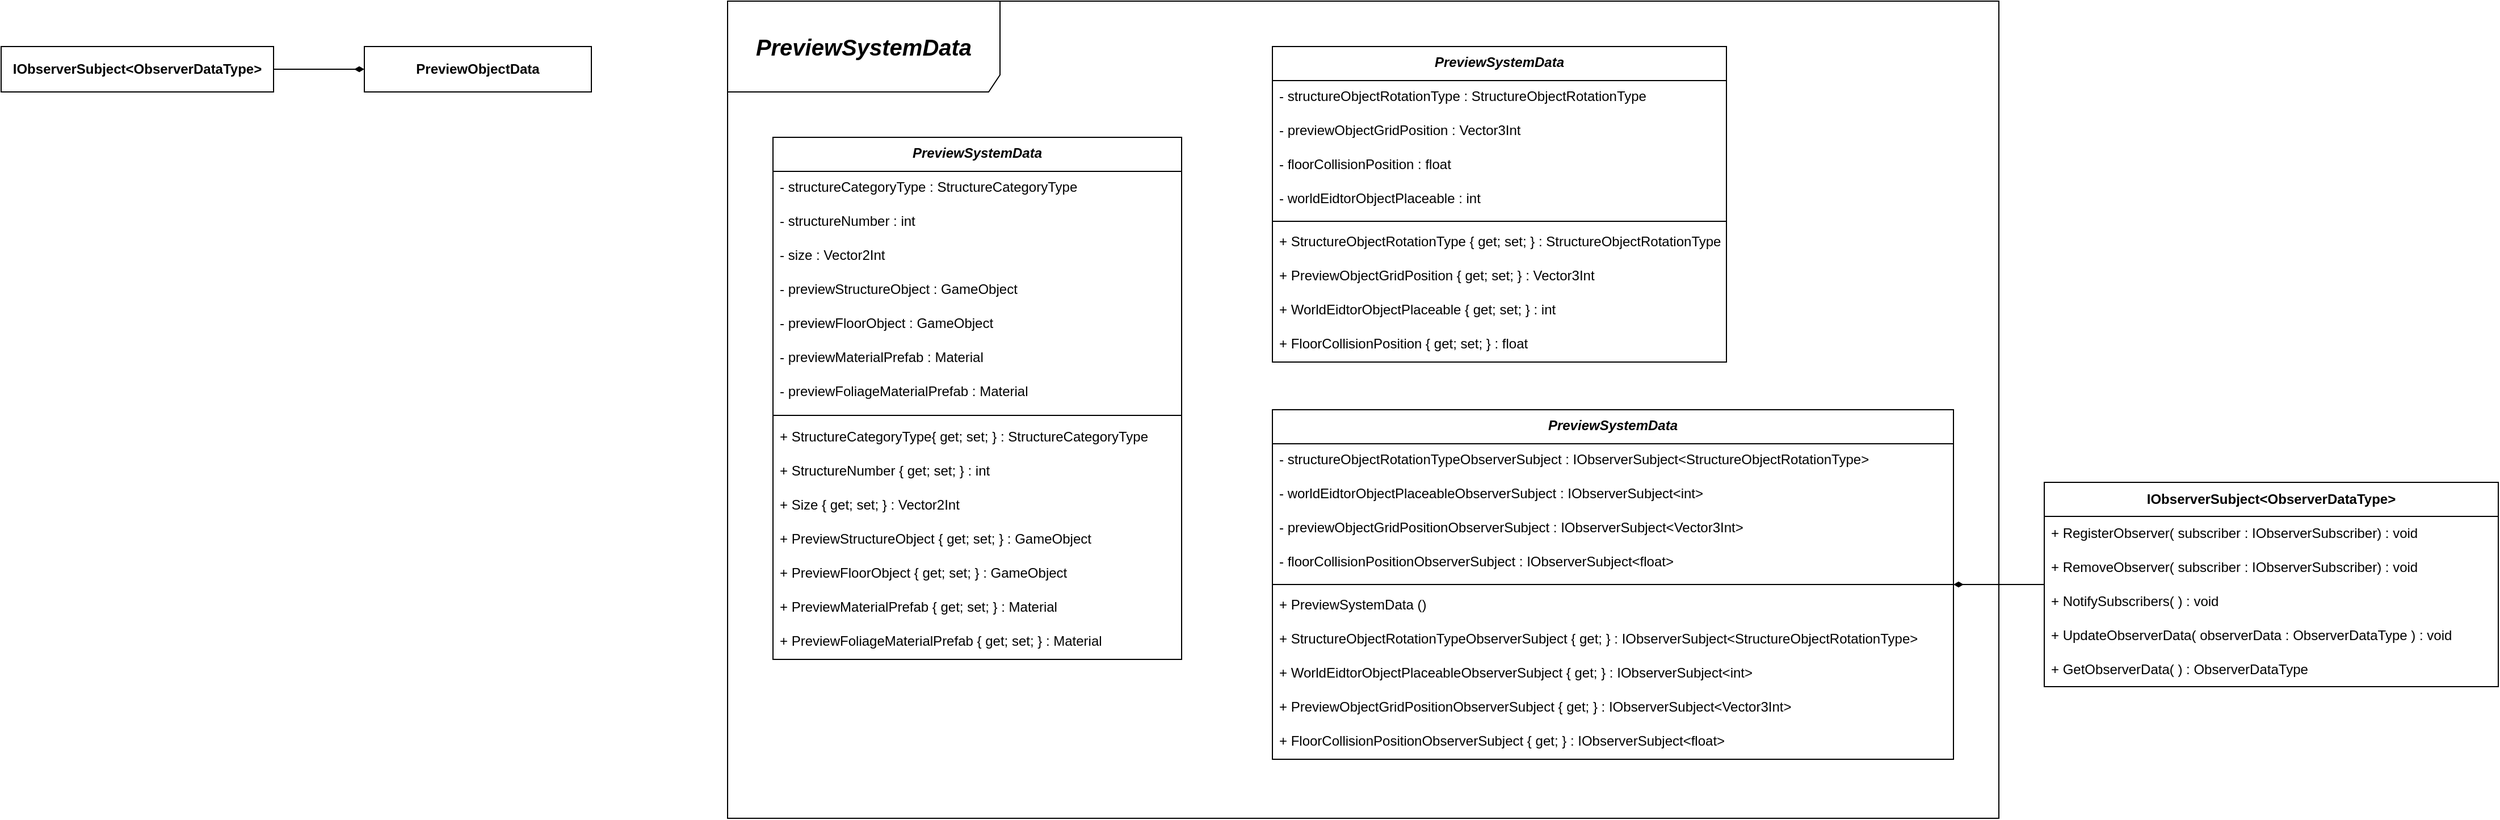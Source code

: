 <mxfile version="24.4.9" type="google">
  <diagram name="페이지-1" id="t2JNBKA_pBSPJBiWYtzu">
    <mxGraphModel grid="1" page="1" gridSize="10" guides="1" tooltips="1" connect="1" arrows="1" fold="1" pageScale="1" pageWidth="827" pageHeight="1169" math="0" shadow="0">
      <root>
        <mxCell id="0" />
        <mxCell id="1" parent="0" />
        <mxCell id="iOJNzUVscHR5L0d4cF3J-86" value="PreviewSystemData" style="swimlane;fontStyle=3;align=center;verticalAlign=top;childLayout=stackLayout;horizontal=1;startSize=30;horizontalStack=0;resizeParent=1;resizeLast=0;collapsible=1;marginBottom=0;rounded=0;shadow=0;strokeWidth=1;" vertex="1" parent="1">
          <mxGeometry x="920" y="320" width="360" height="460" as="geometry">
            <mxRectangle x="230" y="140" width="160" height="26" as="alternateBounds" />
          </mxGeometry>
        </mxCell>
        <mxCell id="iOJNzUVscHR5L0d4cF3J-87" value="- structureCategoryType : StructureCategoryType" style="text;align=left;verticalAlign=top;spacingLeft=4;spacingRight=4;overflow=hidden;rotatable=0;points=[[0,0.5],[1,0.5]];portConstraint=eastwest;" vertex="1" parent="iOJNzUVscHR5L0d4cF3J-86">
          <mxGeometry y="30" width="360" height="30" as="geometry" />
        </mxCell>
        <mxCell id="iOJNzUVscHR5L0d4cF3J-88" value="- structureNumber : int" style="text;align=left;verticalAlign=top;spacingLeft=4;spacingRight=4;overflow=hidden;rotatable=0;points=[[0,0.5],[1,0.5]];portConstraint=eastwest;" vertex="1" parent="iOJNzUVscHR5L0d4cF3J-86">
          <mxGeometry y="60" width="360" height="30" as="geometry" />
        </mxCell>
        <mxCell id="iOJNzUVscHR5L0d4cF3J-113" value="- size : Vector2Int" style="text;align=left;verticalAlign=top;spacingLeft=4;spacingRight=4;overflow=hidden;rotatable=0;points=[[0,0.5],[1,0.5]];portConstraint=eastwest;" vertex="1" parent="iOJNzUVscHR5L0d4cF3J-86">
          <mxGeometry y="90" width="360" height="30" as="geometry" />
        </mxCell>
        <mxCell id="iOJNzUVscHR5L0d4cF3J-90" value="- previewStructureObject : GameObject" style="text;align=left;verticalAlign=top;spacingLeft=4;spacingRight=4;overflow=hidden;rotatable=0;points=[[0,0.5],[1,0.5]];portConstraint=eastwest;" vertex="1" parent="iOJNzUVscHR5L0d4cF3J-86">
          <mxGeometry y="120" width="360" height="30" as="geometry" />
        </mxCell>
        <mxCell id="iOJNzUVscHR5L0d4cF3J-91" value="- previewFloorObject : GameObject" style="text;align=left;verticalAlign=top;spacingLeft=4;spacingRight=4;overflow=hidden;rotatable=0;points=[[0,0.5],[1,0.5]];portConstraint=eastwest;" vertex="1" parent="iOJNzUVscHR5L0d4cF3J-86">
          <mxGeometry y="150" width="360" height="30" as="geometry" />
        </mxCell>
        <mxCell id="uR_ZDgucZtJ9WHCmxJtx-1" value="- previewMaterialPrefab : Material" style="text;align=left;verticalAlign=top;spacingLeft=4;spacingRight=4;overflow=hidden;rotatable=0;points=[[0,0.5],[1,0.5]];portConstraint=eastwest;" vertex="1" parent="iOJNzUVscHR5L0d4cF3J-86">
          <mxGeometry y="180" width="360" height="30" as="geometry" />
        </mxCell>
        <mxCell id="uR_ZDgucZtJ9WHCmxJtx-2" value="- previewFoliageMaterialPrefab : Material" style="text;align=left;verticalAlign=top;spacingLeft=4;spacingRight=4;overflow=hidden;rotatable=0;points=[[0,0.5],[1,0.5]];portConstraint=eastwest;" vertex="1" parent="iOJNzUVscHR5L0d4cF3J-86">
          <mxGeometry y="210" width="360" height="30" as="geometry" />
        </mxCell>
        <mxCell id="iOJNzUVscHR5L0d4cF3J-92" value="" style="line;html=1;strokeWidth=1;align=left;verticalAlign=middle;spacingTop=-1;spacingLeft=3;spacingRight=3;rotatable=0;labelPosition=right;points=[];portConstraint=eastwest;" vertex="1" parent="iOJNzUVscHR5L0d4cF3J-86">
          <mxGeometry y="240" width="360" height="10" as="geometry" />
        </mxCell>
        <mxCell id="iOJNzUVscHR5L0d4cF3J-93" value="+ StructureCategoryType{ get; set; } : StructureCategoryType" style="text;align=left;verticalAlign=top;spacingLeft=4;spacingRight=4;overflow=hidden;rotatable=0;points=[[0,0.5],[1,0.5]];portConstraint=eastwest;" vertex="1" parent="iOJNzUVscHR5L0d4cF3J-86">
          <mxGeometry y="250" width="360" height="30" as="geometry" />
        </mxCell>
        <mxCell id="iOJNzUVscHR5L0d4cF3J-94" value="+ StructureNumber { get; set; } : int" style="text;align=left;verticalAlign=top;spacingLeft=4;spacingRight=4;overflow=hidden;rotatable=0;points=[[0,0.5],[1,0.5]];portConstraint=eastwest;" vertex="1" parent="iOJNzUVscHR5L0d4cF3J-86">
          <mxGeometry y="280" width="360" height="30" as="geometry" />
        </mxCell>
        <mxCell id="iOJNzUVscHR5L0d4cF3J-117" value="+ Size { get; set; } : Vector2Int" style="text;align=left;verticalAlign=top;spacingLeft=4;spacingRight=4;overflow=hidden;rotatable=0;points=[[0,0.5],[1,0.5]];portConstraint=eastwest;" vertex="1" parent="iOJNzUVscHR5L0d4cF3J-86">
          <mxGeometry y="310" width="360" height="30" as="geometry" />
        </mxCell>
        <mxCell id="iOJNzUVscHR5L0d4cF3J-96" value="+ PreviewStructureObject { get; set; } : GameObject" style="text;align=left;verticalAlign=top;spacingLeft=4;spacingRight=4;overflow=hidden;rotatable=0;points=[[0,0.5],[1,0.5]];portConstraint=eastwest;" vertex="1" parent="iOJNzUVscHR5L0d4cF3J-86">
          <mxGeometry y="340" width="360" height="30" as="geometry" />
        </mxCell>
        <mxCell id="iOJNzUVscHR5L0d4cF3J-97" value="+ PreviewFloorObject { get; set; } : GameObject" style="text;align=left;verticalAlign=top;spacingLeft=4;spacingRight=4;overflow=hidden;rotatable=0;points=[[0,0.5],[1,0.5]];portConstraint=eastwest;" vertex="1" parent="iOJNzUVscHR5L0d4cF3J-86">
          <mxGeometry y="370" width="360" height="30" as="geometry" />
        </mxCell>
        <mxCell id="uR_ZDgucZtJ9WHCmxJtx-4" value="+ PreviewMaterialPrefab { get; set; } : Material" style="text;align=left;verticalAlign=top;spacingLeft=4;spacingRight=4;overflow=hidden;rotatable=0;points=[[0,0.5],[1,0.5]];portConstraint=eastwest;" vertex="1" parent="iOJNzUVscHR5L0d4cF3J-86">
          <mxGeometry y="400" width="360" height="30" as="geometry" />
        </mxCell>
        <mxCell id="uR_ZDgucZtJ9WHCmxJtx-3" value="+ PreviewFoliageMaterialPrefab { get; set; } : Material" style="text;align=left;verticalAlign=top;spacingLeft=4;spacingRight=4;overflow=hidden;rotatable=0;points=[[0,0.5],[1,0.5]];portConstraint=eastwest;" vertex="1" parent="iOJNzUVscHR5L0d4cF3J-86">
          <mxGeometry y="430" width="360" height="30" as="geometry" />
        </mxCell>
        <mxCell id="iOJNzUVscHR5L0d4cF3J-100" value="&lt;span style=&quot;font-size: 20px; text-wrap: nowrap;&quot;&gt;&lt;i&gt;PreviewSystemData&lt;/i&gt;&lt;/span&gt;" style="shape=umlFrame;whiteSpace=wrap;html=1;pointerEvents=0;width=240;height=80;fontStyle=1" vertex="1" parent="1">
          <mxGeometry x="880" y="200" width="1120" height="720" as="geometry" />
        </mxCell>
        <mxCell id="iOJNzUVscHR5L0d4cF3J-101" value="PreviewSystemData" style="swimlane;fontStyle=3;align=center;verticalAlign=top;childLayout=stackLayout;horizontal=1;startSize=30;horizontalStack=0;resizeParent=1;resizeLast=0;collapsible=1;marginBottom=0;rounded=0;shadow=0;strokeWidth=1;" vertex="1" parent="1">
          <mxGeometry x="1360" y="560" width="600" height="308" as="geometry">
            <mxRectangle x="230" y="140" width="160" height="26" as="alternateBounds" />
          </mxGeometry>
        </mxCell>
        <mxCell id="iOJNzUVscHR5L0d4cF3J-102" value="- structureObjectRotationTypeObserverSubject : IObserverSubject&lt;StructureObjectRotationType&gt;" style="text;align=left;verticalAlign=top;spacingLeft=4;spacingRight=4;overflow=hidden;rotatable=0;points=[[0,0.5],[1,0.5]];portConstraint=eastwest;" vertex="1" parent="iOJNzUVscHR5L0d4cF3J-101">
          <mxGeometry y="30" width="600" height="30" as="geometry" />
        </mxCell>
        <mxCell id="iOJNzUVscHR5L0d4cF3J-103" value="- worldEidtorObjectPlaceableObserverSubject : IObserverSubject&lt;int&gt;" style="text;align=left;verticalAlign=top;spacingLeft=4;spacingRight=4;overflow=hidden;rotatable=0;points=[[0,0.5],[1,0.5]];portConstraint=eastwest;" vertex="1" parent="iOJNzUVscHR5L0d4cF3J-101">
          <mxGeometry y="60" width="600" height="30" as="geometry" />
        </mxCell>
        <mxCell id="iOJNzUVscHR5L0d4cF3J-104" value="- previewObjectGridPositionObserverSubject : IObserverSubject&lt;Vector3Int&gt;" style="text;align=left;verticalAlign=top;spacingLeft=4;spacingRight=4;overflow=hidden;rotatable=0;points=[[0,0.5],[1,0.5]];portConstraint=eastwest;" vertex="1" parent="iOJNzUVscHR5L0d4cF3J-101">
          <mxGeometry y="90" width="600" height="30" as="geometry" />
        </mxCell>
        <mxCell id="iOJNzUVscHR5L0d4cF3J-105" value="- floorCollisionPositionObserverSubject : IObserverSubject&lt;float&gt;" style="text;align=left;verticalAlign=top;spacingLeft=4;spacingRight=4;overflow=hidden;rotatable=0;points=[[0,0.5],[1,0.5]];portConstraint=eastwest;" vertex="1" parent="iOJNzUVscHR5L0d4cF3J-101">
          <mxGeometry y="120" width="600" height="30" as="geometry" />
        </mxCell>
        <mxCell id="iOJNzUVscHR5L0d4cF3J-106" value="" style="line;html=1;strokeWidth=1;align=left;verticalAlign=middle;spacingTop=-1;spacingLeft=3;spacingRight=3;rotatable=0;labelPosition=right;points=[];portConstraint=eastwest;" vertex="1" parent="iOJNzUVscHR5L0d4cF3J-101">
          <mxGeometry y="150" width="600" height="8" as="geometry" />
        </mxCell>
        <mxCell id="iOJNzUVscHR5L0d4cF3J-107" value="+ PreviewSystemData ()" style="text;align=left;verticalAlign=top;spacingLeft=4;spacingRight=4;overflow=hidden;rotatable=0;points=[[0,0.5],[1,0.5]];portConstraint=eastwest;" vertex="1" parent="iOJNzUVscHR5L0d4cF3J-101">
          <mxGeometry y="158" width="600" height="30" as="geometry" />
        </mxCell>
        <mxCell id="iOJNzUVscHR5L0d4cF3J-108" value="+ StructureObjectRotationTypeObserverSubject { get; } : IObserverSubject&lt;StructureObjectRotationType&gt;" style="text;align=left;verticalAlign=top;spacingLeft=4;spacingRight=4;overflow=hidden;rotatable=0;points=[[0,0.5],[1,0.5]];portConstraint=eastwest;" vertex="1" parent="iOJNzUVscHR5L0d4cF3J-101">
          <mxGeometry y="188" width="600" height="30" as="geometry" />
        </mxCell>
        <mxCell id="iOJNzUVscHR5L0d4cF3J-109" value="+ WorldEidtorObjectPlaceableObserverSubject { get; } : IObserverSubject&lt;int&gt;" style="text;align=left;verticalAlign=top;spacingLeft=4;spacingRight=4;overflow=hidden;rotatable=0;points=[[0,0.5],[1,0.5]];portConstraint=eastwest;" vertex="1" parent="iOJNzUVscHR5L0d4cF3J-101">
          <mxGeometry y="218" width="600" height="30" as="geometry" />
        </mxCell>
        <mxCell id="iOJNzUVscHR5L0d4cF3J-110" value="+ PreviewObjectGridPositionObserverSubject { get; } : IObserverSubject&lt;Vector3Int&gt;" style="text;align=left;verticalAlign=top;spacingLeft=4;spacingRight=4;overflow=hidden;rotatable=0;points=[[0,0.5],[1,0.5]];portConstraint=eastwest;" vertex="1" parent="iOJNzUVscHR5L0d4cF3J-101">
          <mxGeometry y="248" width="600" height="30" as="geometry" />
        </mxCell>
        <mxCell id="iOJNzUVscHR5L0d4cF3J-111" value="+ FloorCollisionPositionObserverSubject { get; } : IObserverSubject&lt;float&gt;" style="text;align=left;verticalAlign=top;spacingLeft=4;spacingRight=4;overflow=hidden;rotatable=0;points=[[0,0.5],[1,0.5]];portConstraint=eastwest;" vertex="1" parent="iOJNzUVscHR5L0d4cF3J-101">
          <mxGeometry y="278" width="600" height="30" as="geometry" />
        </mxCell>
        <mxCell id="iOJNzUVscHR5L0d4cF3J-112" value="PreviewSystemData" style="swimlane;fontStyle=3;align=center;verticalAlign=top;childLayout=stackLayout;horizontal=1;startSize=30;horizontalStack=0;resizeParent=1;resizeLast=0;collapsible=1;marginBottom=0;rounded=0;shadow=0;strokeWidth=1;" vertex="1" parent="1">
          <mxGeometry x="1360" y="240" width="400" height="278" as="geometry">
            <mxRectangle x="230" y="140" width="160" height="26" as="alternateBounds" />
          </mxGeometry>
        </mxCell>
        <mxCell id="iOJNzUVscHR5L0d4cF3J-114" value="- structureObjectRotationType : StructureObjectRotationType" style="text;align=left;verticalAlign=top;spacingLeft=4;spacingRight=4;overflow=hidden;rotatable=0;points=[[0,0.5],[1,0.5]];portConstraint=eastwest;" vertex="1" parent="iOJNzUVscHR5L0d4cF3J-112">
          <mxGeometry y="30" width="400" height="30" as="geometry" />
        </mxCell>
        <mxCell id="iOJNzUVscHR5L0d4cF3J-121" value="- previewObjectGridPosition : Vector3Int" style="text;align=left;verticalAlign=top;spacingLeft=4;spacingRight=4;overflow=hidden;rotatable=0;points=[[0,0.5],[1,0.5]];portConstraint=eastwest;" vertex="1" parent="iOJNzUVscHR5L0d4cF3J-112">
          <mxGeometry y="60" width="400" height="30" as="geometry" />
        </mxCell>
        <mxCell id="iOJNzUVscHR5L0d4cF3J-122" value="- floorCollisionPosition : float" style="text;align=left;verticalAlign=top;spacingLeft=4;spacingRight=4;overflow=hidden;rotatable=0;points=[[0,0.5],[1,0.5]];portConstraint=eastwest;" vertex="1" parent="iOJNzUVscHR5L0d4cF3J-112">
          <mxGeometry y="90" width="400" height="30" as="geometry" />
        </mxCell>
        <mxCell id="iOJNzUVscHR5L0d4cF3J-115" value="- worldEidtorObjectPlaceable : int" style="text;align=left;verticalAlign=top;spacingLeft=4;spacingRight=4;overflow=hidden;rotatable=0;points=[[0,0.5],[1,0.5]];portConstraint=eastwest;" vertex="1" parent="iOJNzUVscHR5L0d4cF3J-112">
          <mxGeometry y="120" width="400" height="30" as="geometry" />
        </mxCell>
        <mxCell id="iOJNzUVscHR5L0d4cF3J-116" value="" style="line;html=1;strokeWidth=1;align=left;verticalAlign=middle;spacingTop=-1;spacingLeft=3;spacingRight=3;rotatable=0;labelPosition=right;points=[];portConstraint=eastwest;" vertex="1" parent="iOJNzUVscHR5L0d4cF3J-112">
          <mxGeometry y="150" width="400" height="8" as="geometry" />
        </mxCell>
        <mxCell id="iOJNzUVscHR5L0d4cF3J-118" value="+ StructureObjectRotationType { get; set; } : StructureObjectRotationType" style="text;align=left;verticalAlign=top;spacingLeft=4;spacingRight=4;overflow=hidden;rotatable=0;points=[[0,0.5],[1,0.5]];portConstraint=eastwest;" vertex="1" parent="iOJNzUVscHR5L0d4cF3J-112">
          <mxGeometry y="158" width="400" height="30" as="geometry" />
        </mxCell>
        <mxCell id="iOJNzUVscHR5L0d4cF3J-124" value="+ PreviewObjectGridPosition { get; set; } : Vector3Int" style="text;align=left;verticalAlign=top;spacingLeft=4;spacingRight=4;overflow=hidden;rotatable=0;points=[[0,0.5],[1,0.5]];portConstraint=eastwest;" vertex="1" parent="iOJNzUVscHR5L0d4cF3J-112">
          <mxGeometry y="188" width="400" height="30" as="geometry" />
        </mxCell>
        <mxCell id="iOJNzUVscHR5L0d4cF3J-119" value="+ WorldEidtorObjectPlaceable { get; set; } : int" style="text;align=left;verticalAlign=top;spacingLeft=4;spacingRight=4;overflow=hidden;rotatable=0;points=[[0,0.5],[1,0.5]];portConstraint=eastwest;" vertex="1" parent="iOJNzUVscHR5L0d4cF3J-112">
          <mxGeometry y="218" width="400" height="30" as="geometry" />
        </mxCell>
        <mxCell id="iOJNzUVscHR5L0d4cF3J-125" value="+ FloorCollisionPosition { get; set; } : float" style="text;align=left;verticalAlign=top;spacingLeft=4;spacingRight=4;overflow=hidden;rotatable=0;points=[[0,0.5],[1,0.5]];portConstraint=eastwest;" vertex="1" parent="iOJNzUVscHR5L0d4cF3J-112">
          <mxGeometry y="248" width="400" height="30" as="geometry" />
        </mxCell>
        <mxCell id="ePOHFccawzcpsqp2HrzU-1" value="&lt;span style=&quot;font-weight: 700;&quot;&gt;PreviewObjectData&lt;/span&gt;" style="html=1;whiteSpace=wrap;" vertex="1" parent="1">
          <mxGeometry x="560" y="240" width="200" height="40" as="geometry" />
        </mxCell>
        <mxCell id="uR_ZDgucZtJ9WHCmxJtx-17" style="edgeStyle=orthogonalEdgeStyle;rounded=0;orthogonalLoop=1;jettySize=auto;html=1;endArrow=diamondThin;endFill=1;" edge="1" parent="1" source="uR_ZDgucZtJ9WHCmxJtx-5" target="iOJNzUVscHR5L0d4cF3J-101">
          <mxGeometry relative="1" as="geometry" />
        </mxCell>
        <mxCell id="uR_ZDgucZtJ9WHCmxJtx-5" value="IObserverSubject&amp;lt;ObserverDataType&amp;gt;" style="swimlane;fontStyle=1;align=center;verticalAlign=middle;childLayout=stackLayout;horizontal=1;startSize=30;horizontalStack=0;resizeParent=1;resizeParentMax=0;resizeLast=0;collapsible=1;marginBottom=0;whiteSpace=wrap;html=1;" vertex="1" parent="1">
          <mxGeometry x="2040" y="624" width="400" height="180" as="geometry" />
        </mxCell>
        <mxCell id="uR_ZDgucZtJ9WHCmxJtx-6" value="+ RegisterObserver(&amp;nbsp;subscriber : IObserverSubscriber)&amp;nbsp;:&amp;nbsp;void" style="text;strokeColor=none;fillColor=none;align=left;verticalAlign=middle;spacingLeft=4;spacingRight=4;overflow=hidden;rotatable=0;points=[[0,0.5],[1,0.5]];portConstraint=eastwest;whiteSpace=wrap;html=1;" vertex="1" parent="uR_ZDgucZtJ9WHCmxJtx-5">
          <mxGeometry y="30" width="400" height="30" as="geometry" />
        </mxCell>
        <mxCell id="uR_ZDgucZtJ9WHCmxJtx-7" value="+ RemoveObserver(&amp;nbsp;subscriber : IObserverSubscriber)&amp;nbsp;:&amp;nbsp;void" style="text;strokeColor=none;fillColor=none;align=left;verticalAlign=middle;spacingLeft=4;spacingRight=4;overflow=hidden;rotatable=0;points=[[0,0.5],[1,0.5]];portConstraint=eastwest;whiteSpace=wrap;html=1;" vertex="1" parent="uR_ZDgucZtJ9WHCmxJtx-5">
          <mxGeometry y="60" width="400" height="30" as="geometry" />
        </mxCell>
        <mxCell id="uR_ZDgucZtJ9WHCmxJtx-8" value="+ NotifySubscribers( )&amp;nbsp;:&amp;nbsp;void" style="text;strokeColor=none;fillColor=none;align=left;verticalAlign=middle;spacingLeft=4;spacingRight=4;overflow=hidden;rotatable=0;points=[[0,0.5],[1,0.5]];portConstraint=eastwest;whiteSpace=wrap;html=1;" vertex="1" parent="uR_ZDgucZtJ9WHCmxJtx-5">
          <mxGeometry y="90" width="400" height="30" as="geometry" />
        </mxCell>
        <mxCell id="uR_ZDgucZtJ9WHCmxJtx-9" value="+ UpdateObserverData(&amp;nbsp;observerData : ObserverDataType )&amp;nbsp;:&amp;nbsp;void" style="text;strokeColor=none;fillColor=none;align=left;verticalAlign=middle;spacingLeft=4;spacingRight=4;overflow=hidden;rotatable=0;points=[[0,0.5],[1,0.5]];portConstraint=eastwest;whiteSpace=wrap;html=1;" vertex="1" parent="uR_ZDgucZtJ9WHCmxJtx-5">
          <mxGeometry y="120" width="400" height="30" as="geometry" />
        </mxCell>
        <mxCell id="uR_ZDgucZtJ9WHCmxJtx-10" value="+ GetObserverData( )&amp;nbsp;:&amp;nbsp;ObserverDataType" style="text;strokeColor=none;fillColor=none;align=left;verticalAlign=middle;spacingLeft=4;spacingRight=4;overflow=hidden;rotatable=0;points=[[0,0.5],[1,0.5]];portConstraint=eastwest;whiteSpace=wrap;html=1;" vertex="1" parent="uR_ZDgucZtJ9WHCmxJtx-5">
          <mxGeometry y="150" width="400" height="30" as="geometry" />
        </mxCell>
        <mxCell id="uR_ZDgucZtJ9WHCmxJtx-18" style="edgeStyle=orthogonalEdgeStyle;rounded=0;orthogonalLoop=1;jettySize=auto;html=1;endArrow=none;endFill=0;startArrow=diamondThin;startFill=1;" edge="1" parent="1" source="ePOHFccawzcpsqp2HrzU-1" target="uR_ZDgucZtJ9WHCmxJtx-19">
          <mxGeometry relative="1" as="geometry">
            <mxPoint x="560" y="260" as="sourcePoint" />
          </mxGeometry>
        </mxCell>
        <mxCell id="uR_ZDgucZtJ9WHCmxJtx-19" value="&lt;span style=&quot;font-weight: 700;&quot;&gt;IObserverSubject&amp;lt;ObserverDataType&amp;gt;&lt;/span&gt;" style="html=1;whiteSpace=wrap;" vertex="1" parent="1">
          <mxGeometry x="240" y="240" width="240" height="40" as="geometry" />
        </mxCell>
      </root>
    </mxGraphModel>
  </diagram>
</mxfile>
